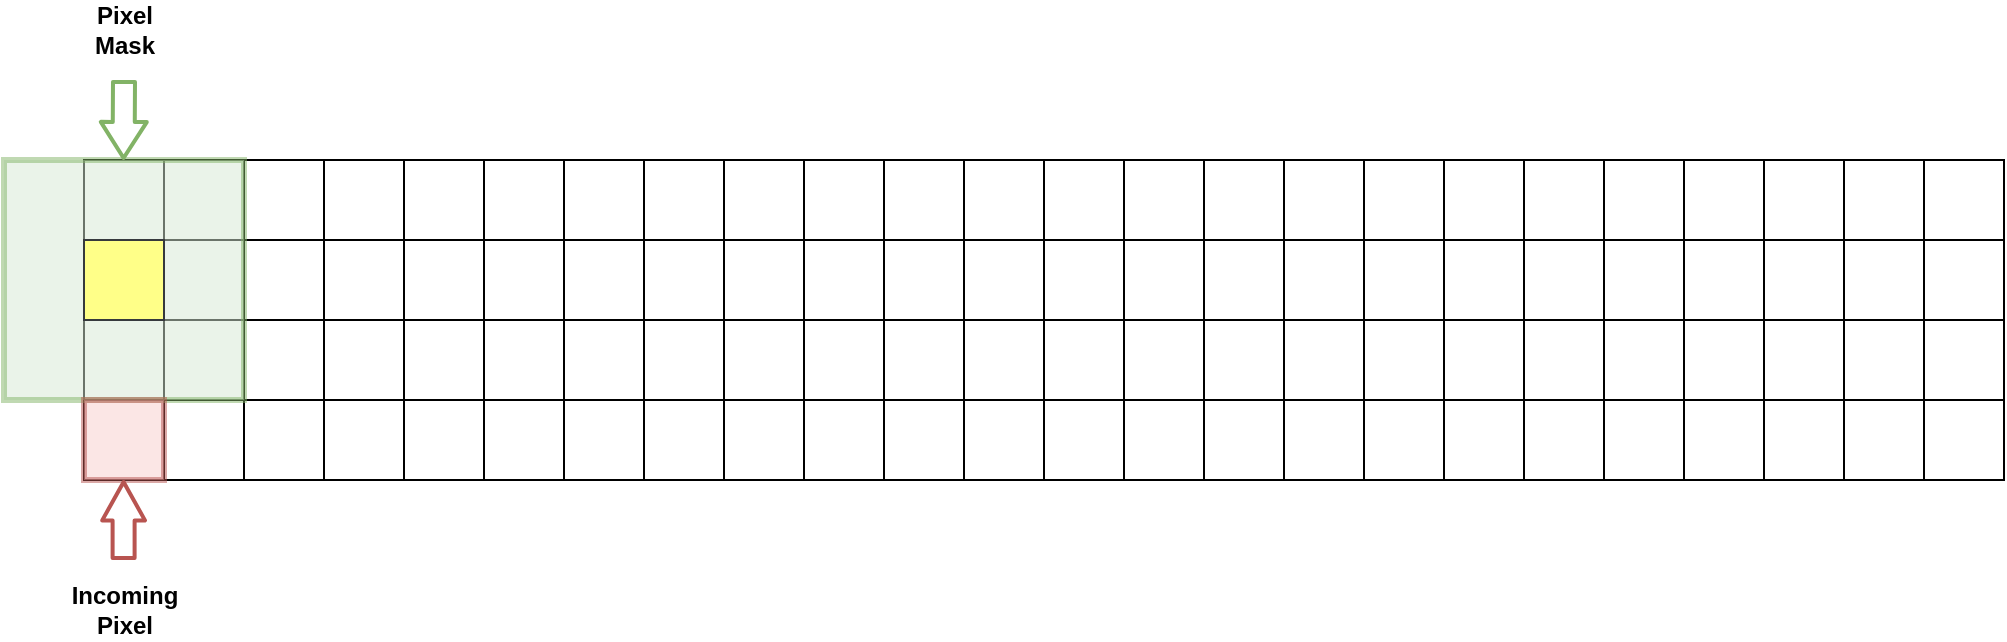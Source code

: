 <mxfile version="15.2.7" type="device"><diagram id="x6_BQVyLkZsWO6-0bKZa" name="Página-1"><mxGraphModel dx="1108" dy="600" grid="1" gridSize="10" guides="1" tooltips="1" connect="1" arrows="1" fold="1" page="1" pageScale="1" pageWidth="1654" pageHeight="1169" math="0" shadow="0"><root><mxCell id="0"/><mxCell id="1" parent="0"/><mxCell id="zSOdvmXpJJyrdB-ddGcs-3" value="" style="rounded=0;whiteSpace=wrap;html=1;" vertex="1" parent="1"><mxGeometry x="160" y="310" width="40" height="40" as="geometry"/></mxCell><mxCell id="zSOdvmXpJJyrdB-ddGcs-4" value="" style="rounded=0;whiteSpace=wrap;html=1;" vertex="1" parent="1"><mxGeometry x="200" y="310" width="40" height="40" as="geometry"/></mxCell><mxCell id="zSOdvmXpJJyrdB-ddGcs-5" value="" style="rounded=0;whiteSpace=wrap;html=1;" vertex="1" parent="1"><mxGeometry x="240" y="310" width="40" height="40" as="geometry"/></mxCell><mxCell id="zSOdvmXpJJyrdB-ddGcs-6" value="" style="rounded=0;whiteSpace=wrap;html=1;" vertex="1" parent="1"><mxGeometry x="280" y="310" width="40" height="40" as="geometry"/></mxCell><mxCell id="zSOdvmXpJJyrdB-ddGcs-7" value="" style="rounded=0;whiteSpace=wrap;html=1;" vertex="1" parent="1"><mxGeometry x="320" y="310" width="40" height="40" as="geometry"/></mxCell><mxCell id="zSOdvmXpJJyrdB-ddGcs-8" value="" style="rounded=0;whiteSpace=wrap;html=1;" vertex="1" parent="1"><mxGeometry x="360" y="310" width="40" height="40" as="geometry"/></mxCell><mxCell id="zSOdvmXpJJyrdB-ddGcs-9" value="" style="rounded=0;whiteSpace=wrap;html=1;" vertex="1" parent="1"><mxGeometry x="400" y="310" width="40" height="40" as="geometry"/></mxCell><mxCell id="zSOdvmXpJJyrdB-ddGcs-10" value="" style="rounded=0;whiteSpace=wrap;html=1;" vertex="1" parent="1"><mxGeometry x="440" y="310" width="40" height="40" as="geometry"/></mxCell><mxCell id="zSOdvmXpJJyrdB-ddGcs-11" value="" style="rounded=0;whiteSpace=wrap;html=1;" vertex="1" parent="1"><mxGeometry x="480" y="310" width="40" height="40" as="geometry"/></mxCell><mxCell id="zSOdvmXpJJyrdB-ddGcs-12" value="" style="rounded=0;whiteSpace=wrap;html=1;" vertex="1" parent="1"><mxGeometry x="520" y="310" width="40" height="40" as="geometry"/></mxCell><mxCell id="zSOdvmXpJJyrdB-ddGcs-13" value="" style="rounded=0;whiteSpace=wrap;html=1;" vertex="1" parent="1"><mxGeometry x="560" y="310" width="40" height="40" as="geometry"/></mxCell><mxCell id="zSOdvmXpJJyrdB-ddGcs-14" value="" style="rounded=0;whiteSpace=wrap;html=1;" vertex="1" parent="1"><mxGeometry x="600" y="310" width="40" height="40" as="geometry"/></mxCell><mxCell id="zSOdvmXpJJyrdB-ddGcs-15" value="" style="rounded=0;whiteSpace=wrap;html=1;" vertex="1" parent="1"><mxGeometry x="640" y="310" width="40" height="40" as="geometry"/></mxCell><mxCell id="zSOdvmXpJJyrdB-ddGcs-16" value="" style="rounded=0;whiteSpace=wrap;html=1;" vertex="1" parent="1"><mxGeometry x="680" y="310" width="40" height="40" as="geometry"/></mxCell><mxCell id="zSOdvmXpJJyrdB-ddGcs-17" value="" style="rounded=0;whiteSpace=wrap;html=1;" vertex="1" parent="1"><mxGeometry x="720" y="310" width="40" height="40" as="geometry"/></mxCell><mxCell id="zSOdvmXpJJyrdB-ddGcs-18" value="" style="rounded=0;whiteSpace=wrap;html=1;" vertex="1" parent="1"><mxGeometry x="760" y="310" width="40" height="40" as="geometry"/></mxCell><mxCell id="zSOdvmXpJJyrdB-ddGcs-19" value="" style="rounded=0;whiteSpace=wrap;html=1;" vertex="1" parent="1"><mxGeometry x="800" y="310" width="40" height="40" as="geometry"/></mxCell><mxCell id="zSOdvmXpJJyrdB-ddGcs-20" value="" style="rounded=0;whiteSpace=wrap;html=1;" vertex="1" parent="1"><mxGeometry x="840" y="310" width="40" height="40" as="geometry"/></mxCell><mxCell id="zSOdvmXpJJyrdB-ddGcs-21" value="" style="rounded=0;whiteSpace=wrap;html=1;" vertex="1" parent="1"><mxGeometry x="880" y="310" width="40" height="40" as="geometry"/></mxCell><mxCell id="zSOdvmXpJJyrdB-ddGcs-22" value="" style="rounded=0;whiteSpace=wrap;html=1;" vertex="1" parent="1"><mxGeometry x="920" y="310" width="40" height="40" as="geometry"/></mxCell><mxCell id="zSOdvmXpJJyrdB-ddGcs-23" value="" style="rounded=0;whiteSpace=wrap;html=1;" vertex="1" parent="1"><mxGeometry x="960" y="310" width="40" height="40" as="geometry"/></mxCell><mxCell id="zSOdvmXpJJyrdB-ddGcs-24" value="" style="rounded=0;whiteSpace=wrap;html=1;" vertex="1" parent="1"><mxGeometry x="1000" y="310" width="40" height="40" as="geometry"/></mxCell><mxCell id="zSOdvmXpJJyrdB-ddGcs-25" value="" style="rounded=0;whiteSpace=wrap;html=1;" vertex="1" parent="1"><mxGeometry x="1040" y="310" width="40" height="40" as="geometry"/></mxCell><mxCell id="zSOdvmXpJJyrdB-ddGcs-26" value="" style="rounded=0;whiteSpace=wrap;html=1;" vertex="1" parent="1"><mxGeometry x="1080" y="310" width="40" height="40" as="geometry"/></mxCell><mxCell id="zSOdvmXpJJyrdB-ddGcs-27" value="" style="rounded=0;whiteSpace=wrap;html=1;" vertex="1" parent="1"><mxGeometry x="160" y="350" width="40" height="40" as="geometry"/></mxCell><mxCell id="zSOdvmXpJJyrdB-ddGcs-28" value="" style="rounded=0;whiteSpace=wrap;html=1;" vertex="1" parent="1"><mxGeometry x="200" y="350" width="40" height="40" as="geometry"/></mxCell><mxCell id="zSOdvmXpJJyrdB-ddGcs-29" value="" style="rounded=0;whiteSpace=wrap;html=1;" vertex="1" parent="1"><mxGeometry x="240" y="350" width="40" height="40" as="geometry"/></mxCell><mxCell id="zSOdvmXpJJyrdB-ddGcs-30" value="" style="rounded=0;whiteSpace=wrap;html=1;" vertex="1" parent="1"><mxGeometry x="280" y="350" width="40" height="40" as="geometry"/></mxCell><mxCell id="zSOdvmXpJJyrdB-ddGcs-31" value="" style="rounded=0;whiteSpace=wrap;html=1;" vertex="1" parent="1"><mxGeometry x="320" y="350" width="40" height="40" as="geometry"/></mxCell><mxCell id="zSOdvmXpJJyrdB-ddGcs-32" value="" style="rounded=0;whiteSpace=wrap;html=1;" vertex="1" parent="1"><mxGeometry x="360" y="350" width="40" height="40" as="geometry"/></mxCell><mxCell id="zSOdvmXpJJyrdB-ddGcs-33" value="" style="rounded=0;whiteSpace=wrap;html=1;" vertex="1" parent="1"><mxGeometry x="400" y="350" width="40" height="40" as="geometry"/></mxCell><mxCell id="zSOdvmXpJJyrdB-ddGcs-34" value="" style="rounded=0;whiteSpace=wrap;html=1;" vertex="1" parent="1"><mxGeometry x="440" y="350" width="40" height="40" as="geometry"/></mxCell><mxCell id="zSOdvmXpJJyrdB-ddGcs-35" value="" style="rounded=0;whiteSpace=wrap;html=1;" vertex="1" parent="1"><mxGeometry x="480" y="350" width="40" height="40" as="geometry"/></mxCell><mxCell id="zSOdvmXpJJyrdB-ddGcs-36" value="" style="rounded=0;whiteSpace=wrap;html=1;" vertex="1" parent="1"><mxGeometry x="520" y="350" width="40" height="40" as="geometry"/></mxCell><mxCell id="zSOdvmXpJJyrdB-ddGcs-37" value="" style="rounded=0;whiteSpace=wrap;html=1;" vertex="1" parent="1"><mxGeometry x="560" y="350" width="40" height="40" as="geometry"/></mxCell><mxCell id="zSOdvmXpJJyrdB-ddGcs-38" value="" style="rounded=0;whiteSpace=wrap;html=1;" vertex="1" parent="1"><mxGeometry x="600" y="350" width="40" height="40" as="geometry"/></mxCell><mxCell id="zSOdvmXpJJyrdB-ddGcs-39" value="" style="rounded=0;whiteSpace=wrap;html=1;" vertex="1" parent="1"><mxGeometry x="640" y="350" width="40" height="40" as="geometry"/></mxCell><mxCell id="zSOdvmXpJJyrdB-ddGcs-40" value="" style="rounded=0;whiteSpace=wrap;html=1;" vertex="1" parent="1"><mxGeometry x="680" y="350" width="40" height="40" as="geometry"/></mxCell><mxCell id="zSOdvmXpJJyrdB-ddGcs-41" value="" style="rounded=0;whiteSpace=wrap;html=1;" vertex="1" parent="1"><mxGeometry x="720" y="350" width="40" height="40" as="geometry"/></mxCell><mxCell id="zSOdvmXpJJyrdB-ddGcs-42" value="" style="rounded=0;whiteSpace=wrap;html=1;" vertex="1" parent="1"><mxGeometry x="760" y="350" width="40" height="40" as="geometry"/></mxCell><mxCell id="zSOdvmXpJJyrdB-ddGcs-43" value="" style="rounded=0;whiteSpace=wrap;html=1;" vertex="1" parent="1"><mxGeometry x="800" y="350" width="40" height="40" as="geometry"/></mxCell><mxCell id="zSOdvmXpJJyrdB-ddGcs-44" value="" style="rounded=0;whiteSpace=wrap;html=1;" vertex="1" parent="1"><mxGeometry x="840" y="350" width="40" height="40" as="geometry"/></mxCell><mxCell id="zSOdvmXpJJyrdB-ddGcs-45" value="" style="rounded=0;whiteSpace=wrap;html=1;" vertex="1" parent="1"><mxGeometry x="880" y="350" width="40" height="40" as="geometry"/></mxCell><mxCell id="zSOdvmXpJJyrdB-ddGcs-46" value="" style="rounded=0;whiteSpace=wrap;html=1;" vertex="1" parent="1"><mxGeometry x="920" y="350" width="40" height="40" as="geometry"/></mxCell><mxCell id="zSOdvmXpJJyrdB-ddGcs-47" value="" style="rounded=0;whiteSpace=wrap;html=1;" vertex="1" parent="1"><mxGeometry x="960" y="350" width="40" height="40" as="geometry"/></mxCell><mxCell id="zSOdvmXpJJyrdB-ddGcs-48" value="" style="rounded=0;whiteSpace=wrap;html=1;" vertex="1" parent="1"><mxGeometry x="1000" y="350" width="40" height="40" as="geometry"/></mxCell><mxCell id="zSOdvmXpJJyrdB-ddGcs-49" value="" style="rounded=0;whiteSpace=wrap;html=1;" vertex="1" parent="1"><mxGeometry x="1040" y="350" width="40" height="40" as="geometry"/></mxCell><mxCell id="zSOdvmXpJJyrdB-ddGcs-50" value="" style="rounded=0;whiteSpace=wrap;html=1;" vertex="1" parent="1"><mxGeometry x="1080" y="350" width="40" height="40" as="geometry"/></mxCell><mxCell id="zSOdvmXpJJyrdB-ddGcs-51" value="" style="rounded=0;whiteSpace=wrap;html=1;" vertex="1" parent="1"><mxGeometry x="160" y="390" width="40" height="40" as="geometry"/></mxCell><mxCell id="zSOdvmXpJJyrdB-ddGcs-52" value="" style="rounded=0;whiteSpace=wrap;html=1;" vertex="1" parent="1"><mxGeometry x="200" y="390" width="40" height="40" as="geometry"/></mxCell><mxCell id="zSOdvmXpJJyrdB-ddGcs-53" value="" style="rounded=0;whiteSpace=wrap;html=1;" vertex="1" parent="1"><mxGeometry x="240" y="390" width="40" height="40" as="geometry"/></mxCell><mxCell id="zSOdvmXpJJyrdB-ddGcs-54" value="" style="rounded=0;whiteSpace=wrap;html=1;" vertex="1" parent="1"><mxGeometry x="280" y="390" width="40" height="40" as="geometry"/></mxCell><mxCell id="zSOdvmXpJJyrdB-ddGcs-55" value="" style="rounded=0;whiteSpace=wrap;html=1;" vertex="1" parent="1"><mxGeometry x="320" y="390" width="40" height="40" as="geometry"/></mxCell><mxCell id="zSOdvmXpJJyrdB-ddGcs-56" value="" style="rounded=0;whiteSpace=wrap;html=1;" vertex="1" parent="1"><mxGeometry x="360" y="390" width="40" height="40" as="geometry"/></mxCell><mxCell id="zSOdvmXpJJyrdB-ddGcs-57" value="" style="rounded=0;whiteSpace=wrap;html=1;" vertex="1" parent="1"><mxGeometry x="400" y="390" width="40" height="40" as="geometry"/></mxCell><mxCell id="zSOdvmXpJJyrdB-ddGcs-58" value="" style="rounded=0;whiteSpace=wrap;html=1;" vertex="1" parent="1"><mxGeometry x="440" y="390" width="40" height="40" as="geometry"/></mxCell><mxCell id="zSOdvmXpJJyrdB-ddGcs-59" value="" style="rounded=0;whiteSpace=wrap;html=1;" vertex="1" parent="1"><mxGeometry x="480" y="390" width="40" height="40" as="geometry"/></mxCell><mxCell id="zSOdvmXpJJyrdB-ddGcs-60" value="" style="rounded=0;whiteSpace=wrap;html=1;" vertex="1" parent="1"><mxGeometry x="520" y="390" width="40" height="40" as="geometry"/></mxCell><mxCell id="zSOdvmXpJJyrdB-ddGcs-61" value="" style="rounded=0;whiteSpace=wrap;html=1;" vertex="1" parent="1"><mxGeometry x="560" y="390" width="40" height="40" as="geometry"/></mxCell><mxCell id="zSOdvmXpJJyrdB-ddGcs-62" value="" style="rounded=0;whiteSpace=wrap;html=1;" vertex="1" parent="1"><mxGeometry x="600" y="390" width="40" height="40" as="geometry"/></mxCell><mxCell id="zSOdvmXpJJyrdB-ddGcs-63" value="" style="rounded=0;whiteSpace=wrap;html=1;" vertex="1" parent="1"><mxGeometry x="640" y="390" width="40" height="40" as="geometry"/></mxCell><mxCell id="zSOdvmXpJJyrdB-ddGcs-64" value="" style="rounded=0;whiteSpace=wrap;html=1;" vertex="1" parent="1"><mxGeometry x="680" y="390" width="40" height="40" as="geometry"/></mxCell><mxCell id="zSOdvmXpJJyrdB-ddGcs-65" value="" style="rounded=0;whiteSpace=wrap;html=1;" vertex="1" parent="1"><mxGeometry x="720" y="390" width="40" height="40" as="geometry"/></mxCell><mxCell id="zSOdvmXpJJyrdB-ddGcs-66" value="" style="rounded=0;whiteSpace=wrap;html=1;" vertex="1" parent="1"><mxGeometry x="760" y="390" width="40" height="40" as="geometry"/></mxCell><mxCell id="zSOdvmXpJJyrdB-ddGcs-67" value="" style="rounded=0;whiteSpace=wrap;html=1;" vertex="1" parent="1"><mxGeometry x="800" y="390" width="40" height="40" as="geometry"/></mxCell><mxCell id="zSOdvmXpJJyrdB-ddGcs-68" value="" style="rounded=0;whiteSpace=wrap;html=1;" vertex="1" parent="1"><mxGeometry x="840" y="390" width="40" height="40" as="geometry"/></mxCell><mxCell id="zSOdvmXpJJyrdB-ddGcs-69" value="" style="rounded=0;whiteSpace=wrap;html=1;" vertex="1" parent="1"><mxGeometry x="880" y="390" width="40" height="40" as="geometry"/></mxCell><mxCell id="zSOdvmXpJJyrdB-ddGcs-70" value="" style="rounded=0;whiteSpace=wrap;html=1;" vertex="1" parent="1"><mxGeometry x="920" y="390" width="40" height="40" as="geometry"/></mxCell><mxCell id="zSOdvmXpJJyrdB-ddGcs-71" value="" style="rounded=0;whiteSpace=wrap;html=1;" vertex="1" parent="1"><mxGeometry x="960" y="390" width="40" height="40" as="geometry"/></mxCell><mxCell id="zSOdvmXpJJyrdB-ddGcs-72" value="" style="rounded=0;whiteSpace=wrap;html=1;" vertex="1" parent="1"><mxGeometry x="1000" y="390" width="40" height="40" as="geometry"/></mxCell><mxCell id="zSOdvmXpJJyrdB-ddGcs-73" value="" style="rounded=0;whiteSpace=wrap;html=1;" vertex="1" parent="1"><mxGeometry x="1040" y="390" width="40" height="40" as="geometry"/></mxCell><mxCell id="zSOdvmXpJJyrdB-ddGcs-74" value="" style="rounded=0;whiteSpace=wrap;html=1;" vertex="1" parent="1"><mxGeometry x="1080" y="390" width="40" height="40" as="geometry"/></mxCell><mxCell id="zSOdvmXpJJyrdB-ddGcs-75" value="" style="rounded=0;whiteSpace=wrap;html=1;" vertex="1" parent="1"><mxGeometry x="160" y="430" width="40" height="40" as="geometry"/></mxCell><mxCell id="zSOdvmXpJJyrdB-ddGcs-76" value="" style="rounded=0;whiteSpace=wrap;html=1;" vertex="1" parent="1"><mxGeometry x="200" y="430" width="40" height="40" as="geometry"/></mxCell><mxCell id="zSOdvmXpJJyrdB-ddGcs-77" value="" style="rounded=0;whiteSpace=wrap;html=1;" vertex="1" parent="1"><mxGeometry x="240" y="430" width="40" height="40" as="geometry"/></mxCell><mxCell id="zSOdvmXpJJyrdB-ddGcs-78" value="" style="rounded=0;whiteSpace=wrap;html=1;" vertex="1" parent="1"><mxGeometry x="280" y="430" width="40" height="40" as="geometry"/></mxCell><mxCell id="zSOdvmXpJJyrdB-ddGcs-79" value="" style="rounded=0;whiteSpace=wrap;html=1;" vertex="1" parent="1"><mxGeometry x="320" y="430" width="40" height="40" as="geometry"/></mxCell><mxCell id="zSOdvmXpJJyrdB-ddGcs-80" value="" style="rounded=0;whiteSpace=wrap;html=1;" vertex="1" parent="1"><mxGeometry x="360" y="430" width="40" height="40" as="geometry"/></mxCell><mxCell id="zSOdvmXpJJyrdB-ddGcs-81" value="" style="rounded=0;whiteSpace=wrap;html=1;" vertex="1" parent="1"><mxGeometry x="400" y="430" width="40" height="40" as="geometry"/></mxCell><mxCell id="zSOdvmXpJJyrdB-ddGcs-82" value="" style="rounded=0;whiteSpace=wrap;html=1;" vertex="1" parent="1"><mxGeometry x="440" y="430" width="40" height="40" as="geometry"/></mxCell><mxCell id="zSOdvmXpJJyrdB-ddGcs-83" value="" style="rounded=0;whiteSpace=wrap;html=1;" vertex="1" parent="1"><mxGeometry x="480" y="430" width="40" height="40" as="geometry"/></mxCell><mxCell id="zSOdvmXpJJyrdB-ddGcs-84" value="" style="rounded=0;whiteSpace=wrap;html=1;" vertex="1" parent="1"><mxGeometry x="520" y="430" width="40" height="40" as="geometry"/></mxCell><mxCell id="zSOdvmXpJJyrdB-ddGcs-85" value="" style="rounded=0;whiteSpace=wrap;html=1;" vertex="1" parent="1"><mxGeometry x="560" y="430" width="40" height="40" as="geometry"/></mxCell><mxCell id="zSOdvmXpJJyrdB-ddGcs-86" value="" style="rounded=0;whiteSpace=wrap;html=1;" vertex="1" parent="1"><mxGeometry x="600" y="430" width="40" height="40" as="geometry"/></mxCell><mxCell id="zSOdvmXpJJyrdB-ddGcs-87" value="" style="rounded=0;whiteSpace=wrap;html=1;" vertex="1" parent="1"><mxGeometry x="640" y="430" width="40" height="40" as="geometry"/></mxCell><mxCell id="zSOdvmXpJJyrdB-ddGcs-88" value="" style="rounded=0;whiteSpace=wrap;html=1;" vertex="1" parent="1"><mxGeometry x="680" y="430" width="40" height="40" as="geometry"/></mxCell><mxCell id="zSOdvmXpJJyrdB-ddGcs-89" value="" style="rounded=0;whiteSpace=wrap;html=1;" vertex="1" parent="1"><mxGeometry x="720" y="430" width="40" height="40" as="geometry"/></mxCell><mxCell id="zSOdvmXpJJyrdB-ddGcs-90" value="" style="rounded=0;whiteSpace=wrap;html=1;" vertex="1" parent="1"><mxGeometry x="760" y="430" width="40" height="40" as="geometry"/></mxCell><mxCell id="zSOdvmXpJJyrdB-ddGcs-91" value="" style="rounded=0;whiteSpace=wrap;html=1;" vertex="1" parent="1"><mxGeometry x="800" y="430" width="40" height="40" as="geometry"/></mxCell><mxCell id="zSOdvmXpJJyrdB-ddGcs-92" value="" style="rounded=0;whiteSpace=wrap;html=1;" vertex="1" parent="1"><mxGeometry x="840" y="430" width="40" height="40" as="geometry"/></mxCell><mxCell id="zSOdvmXpJJyrdB-ddGcs-93" value="" style="rounded=0;whiteSpace=wrap;html=1;" vertex="1" parent="1"><mxGeometry x="880" y="430" width="40" height="40" as="geometry"/></mxCell><mxCell id="zSOdvmXpJJyrdB-ddGcs-94" value="" style="rounded=0;whiteSpace=wrap;html=1;" vertex="1" parent="1"><mxGeometry x="920" y="430" width="40" height="40" as="geometry"/></mxCell><mxCell id="zSOdvmXpJJyrdB-ddGcs-95" value="" style="rounded=0;whiteSpace=wrap;html=1;" vertex="1" parent="1"><mxGeometry x="960" y="430" width="40" height="40" as="geometry"/></mxCell><mxCell id="zSOdvmXpJJyrdB-ddGcs-96" value="" style="rounded=0;whiteSpace=wrap;html=1;" vertex="1" parent="1"><mxGeometry x="1000" y="430" width="40" height="40" as="geometry"/></mxCell><mxCell id="zSOdvmXpJJyrdB-ddGcs-97" value="" style="rounded=0;whiteSpace=wrap;html=1;" vertex="1" parent="1"><mxGeometry x="1040" y="430" width="40" height="40" as="geometry"/></mxCell><mxCell id="zSOdvmXpJJyrdB-ddGcs-98" value="" style="rounded=0;whiteSpace=wrap;html=1;" vertex="1" parent="1"><mxGeometry x="1080" y="430" width="40" height="40" as="geometry"/></mxCell><mxCell id="zSOdvmXpJJyrdB-ddGcs-99" value="" style="whiteSpace=wrap;html=1;aspect=fixed;fillColor=#d5e8d4;strokeWidth=3;strokeColor=#82b366;opacity=50;" vertex="1" parent="1"><mxGeometry x="120" y="310" width="120" height="120" as="geometry"/></mxCell><mxCell id="zSOdvmXpJJyrdB-ddGcs-100" value="" style="shape=flexArrow;endArrow=classic;html=1;strokeWidth=2;fillColor=none;strokeColor=#82b366;endWidth=10;endSize=5.344;" edge="1" parent="1"><mxGeometry width="50" height="50" relative="1" as="geometry"><mxPoint x="180" y="270" as="sourcePoint"/><mxPoint x="179.79" y="310" as="targetPoint"/></mxGeometry></mxCell><mxCell id="zSOdvmXpJJyrdB-ddGcs-102" value="" style="shape=flexArrow;endArrow=classic;html=1;strokeWidth=2;fillColor=none;strokeColor=#b85450;endWidth=8.4;endSize=5.732;" edge="1" parent="1"><mxGeometry width="50" height="50" relative="1" as="geometry"><mxPoint x="179.8" y="510" as="sourcePoint"/><mxPoint x="179.8" y="470" as="targetPoint"/></mxGeometry></mxCell><mxCell id="zSOdvmXpJJyrdB-ddGcs-104" value="" style="rounded=0;whiteSpace=wrap;html=1;strokeWidth=3;fillColor=#f8cecc;strokeColor=#b85450;opacity=50;" vertex="1" parent="1"><mxGeometry x="160" y="430" width="40" height="40" as="geometry"/></mxCell><mxCell id="zSOdvmXpJJyrdB-ddGcs-105" value="Pixel&lt;br&gt;Mask" style="text;html=1;align=center;verticalAlign=middle;resizable=0;points=[];autosize=1;strokeColor=none;fillColor=none;fontStyle=1" vertex="1" parent="1"><mxGeometry x="155" y="230" width="50" height="30" as="geometry"/></mxCell><mxCell id="zSOdvmXpJJyrdB-ddGcs-106" value="Incoming &lt;br&gt;Pixel" style="text;html=1;align=center;verticalAlign=middle;resizable=0;points=[];autosize=1;strokeColor=none;fillColor=none;fontStyle=1" vertex="1" parent="1"><mxGeometry x="145" y="520" width="70" height="30" as="geometry"/></mxCell><mxCell id="zSOdvmXpJJyrdB-ddGcs-108" value="" style="rounded=0;whiteSpace=wrap;html=1;fillColor=#ffff88;strokeColor=#36393d;" vertex="1" parent="1"><mxGeometry x="160" y="350" width="40" height="40" as="geometry"/></mxCell></root></mxGraphModel></diagram></mxfile>